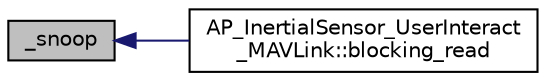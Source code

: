 digraph "_snoop"
{
 // INTERACTIVE_SVG=YES
  edge [fontname="Helvetica",fontsize="10",labelfontname="Helvetica",labelfontsize="10"];
  node [fontname="Helvetica",fontsize="10",shape=record];
  rankdir="LR";
  Node1 [label="_snoop",height=0.2,width=0.4,color="black", fillcolor="grey75", style="filled", fontcolor="black"];
  Node1 -> Node2 [dir="back",color="midnightblue",fontsize="10",style="solid",fontname="Helvetica"];
  Node2 [label="AP_InertialSensor_UserInteract\l_MAVLink::blocking_read",height=0.2,width=0.4,color="black", fillcolor="white", style="filled",URL="$classAP__InertialSensor__UserInteract__MAVLink.html#a48aca70929432691988f04da6a6797e9"];
}
